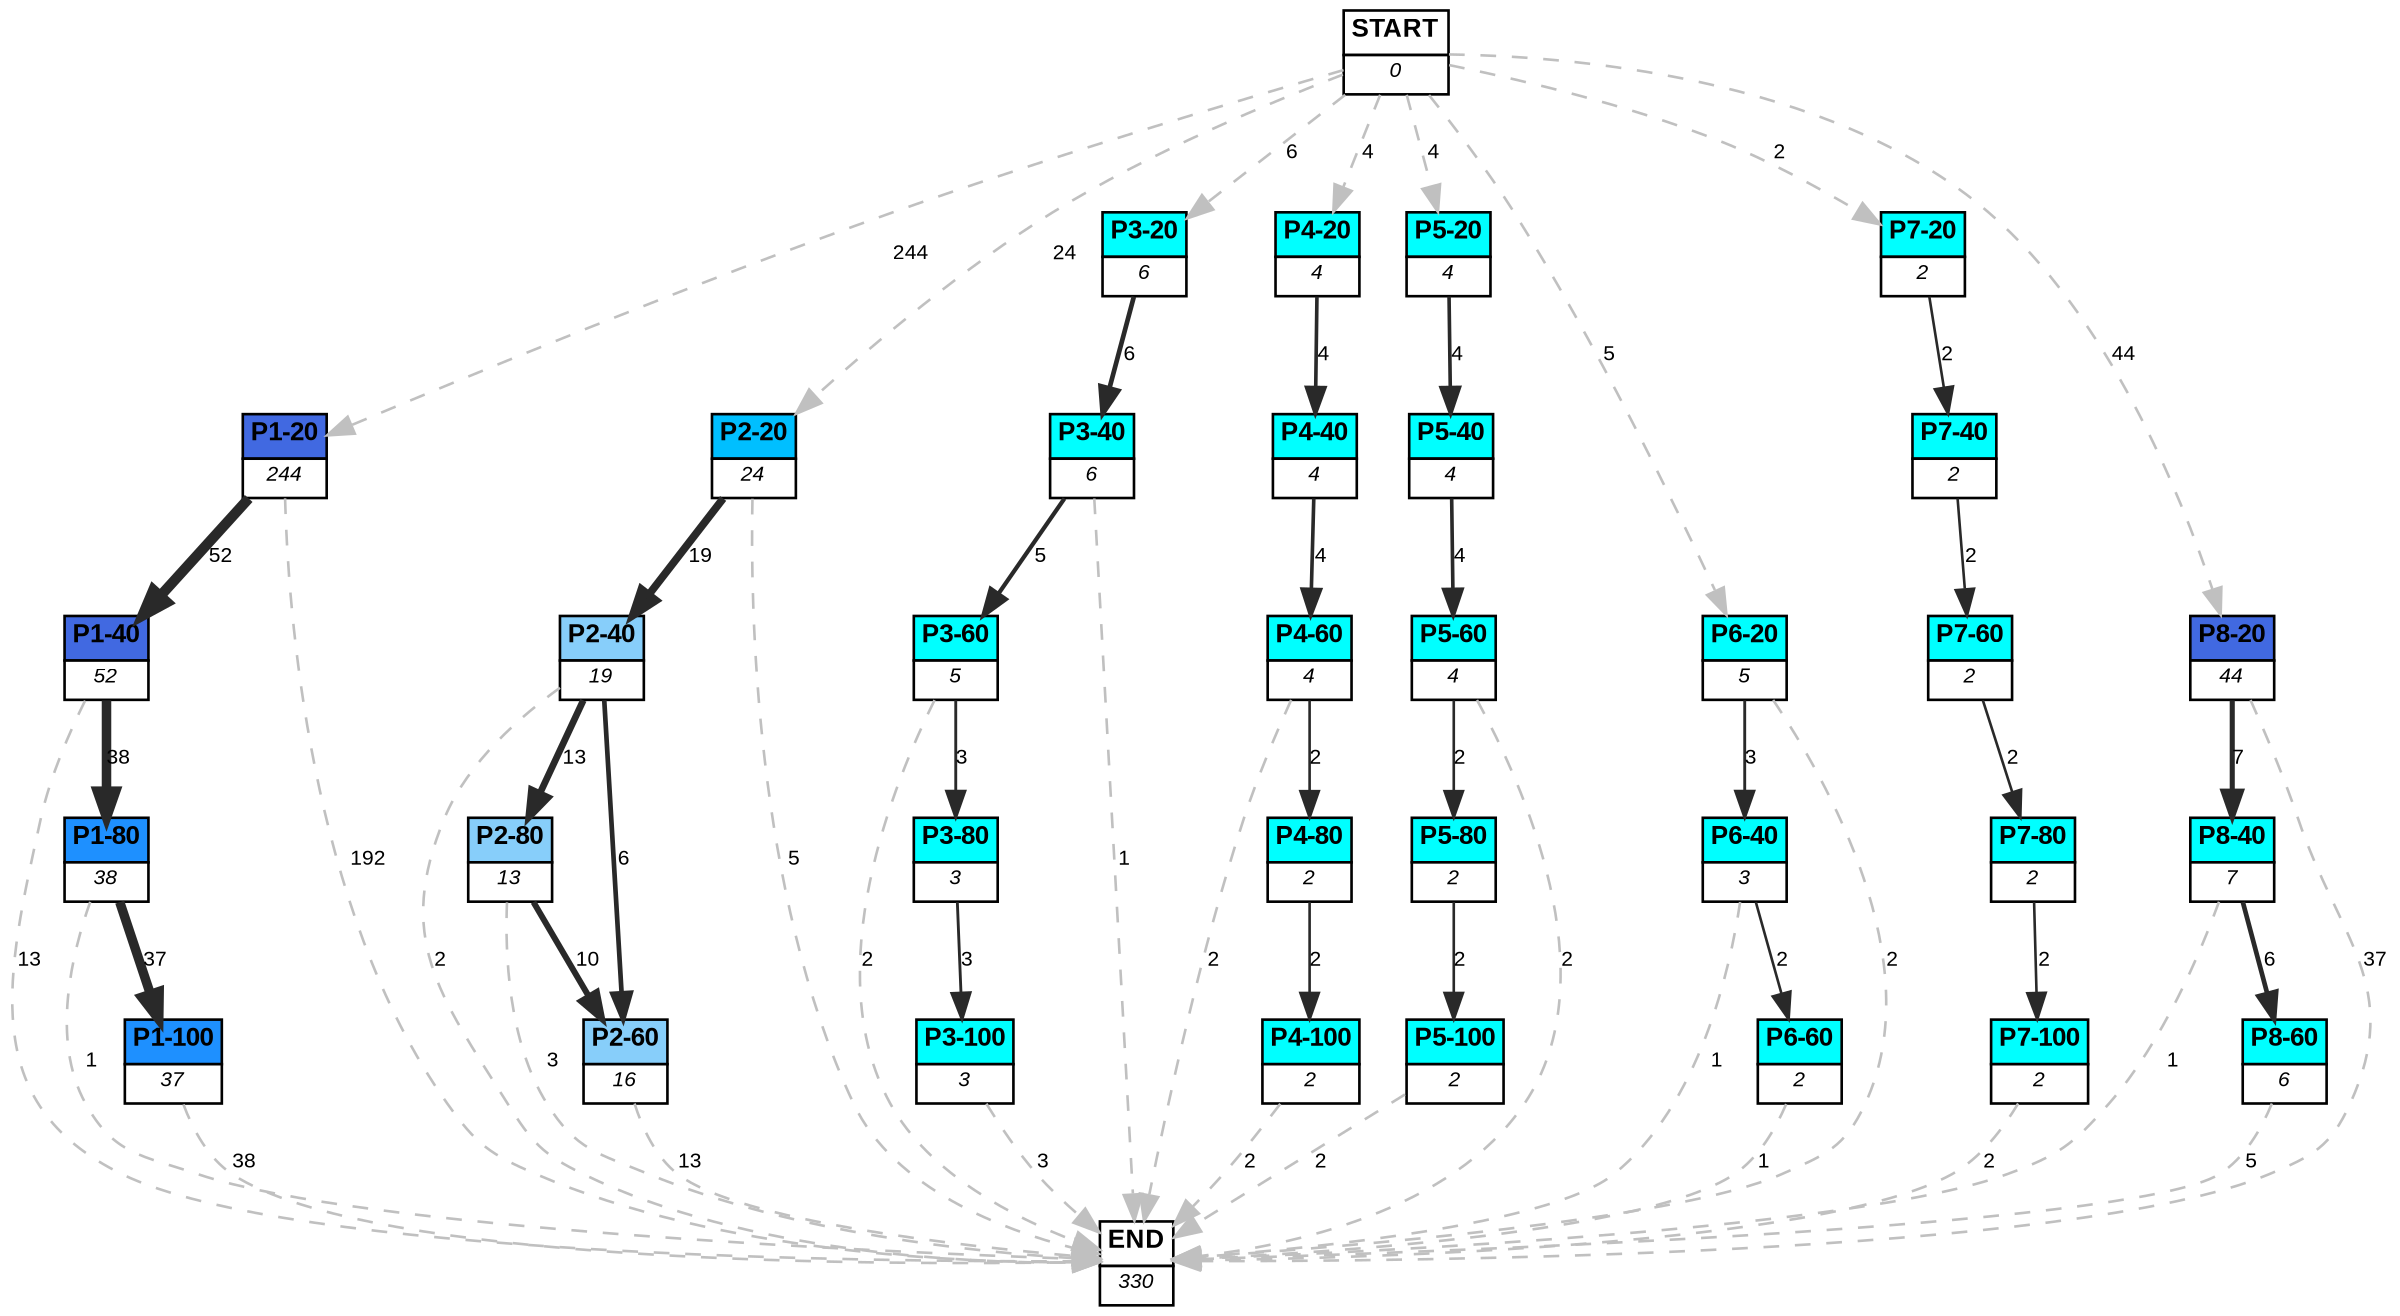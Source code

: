 digraph graphname {
	dpi = 150
	size="16,11!";
	margin = 0;
"P1-20" [shape=plain, label=<<table border="0" cellborder="1" cellspacing="0"><tr><td bgcolor="royalblue"><FONT face="Arial" POINT-SIZE="10"><b>P1-20</b></FONT></td></tr><tr><td bgcolor="white"><FONT face="Arial" POINT-SIZE="8"><i>244</i></FONT></td></tr></table>>]
"P1-40" [shape=plain, label=<<table border="0" cellborder="1" cellspacing="0"><tr><td bgcolor="royalblue"><FONT face="Arial" POINT-SIZE="10"><b>P1-40</b></FONT></td></tr><tr><td bgcolor="white"><FONT face="Arial" POINT-SIZE="8"><i>52</i></FONT></td></tr></table>>]
"P1-80" [shape=plain, label=<<table border="0" cellborder="1" cellspacing="0"><tr><td bgcolor="dodgerblue"><FONT face="Arial" POINT-SIZE="10"><b>P1-80</b></FONT></td></tr><tr><td bgcolor="white"><FONT face="Arial" POINT-SIZE="8"><i>38</i></FONT></td></tr></table>>]
"P1-100" [shape=plain, label=<<table border="0" cellborder="1" cellspacing="0"><tr><td bgcolor="dodgerblue"><FONT face="Arial" POINT-SIZE="10"><b>P1-100</b></FONT></td></tr><tr><td bgcolor="white"><FONT face="Arial" POINT-SIZE="8"><i>37</i></FONT></td></tr></table>>]
"P2-20" [shape=plain, label=<<table border="0" cellborder="1" cellspacing="0"><tr><td bgcolor="deepskyblue"><FONT face="Arial" POINT-SIZE="10"><b>P2-20</b></FONT></td></tr><tr><td bgcolor="white"><FONT face="Arial" POINT-SIZE="8"><i>24</i></FONT></td></tr></table>>]
"P2-40" [shape=plain, label=<<table border="0" cellborder="1" cellspacing="0"><tr><td bgcolor="lightskyblue"><FONT face="Arial" POINT-SIZE="10"><b>P2-40</b></FONT></td></tr><tr><td bgcolor="white"><FONT face="Arial" POINT-SIZE="8"><i>19</i></FONT></td></tr></table>>]
"P2-80" [shape=plain, label=<<table border="0" cellborder="1" cellspacing="0"><tr><td bgcolor="lightskyblue"><FONT face="Arial" POINT-SIZE="10"><b>P2-80</b></FONT></td></tr><tr><td bgcolor="white"><FONT face="Arial" POINT-SIZE="8"><i>13</i></FONT></td></tr></table>>]
"P2-60" [shape=plain, label=<<table border="0" cellborder="1" cellspacing="0"><tr><td bgcolor="lightskyblue"><FONT face="Arial" POINT-SIZE="10"><b>P2-60</b></FONT></td></tr><tr><td bgcolor="white"><FONT face="Arial" POINT-SIZE="8"><i>16</i></FONT></td></tr></table>>]
"P3-20" [shape=plain, label=<<table border="0" cellborder="1" cellspacing="0"><tr><td bgcolor="aqua"><FONT face="Arial" POINT-SIZE="10"><b>P3-20</b></FONT></td></tr><tr><td bgcolor="white"><FONT face="Arial" POINT-SIZE="8"><i>6</i></FONT></td></tr></table>>]
"P3-40" [shape=plain, label=<<table border="0" cellborder="1" cellspacing="0"><tr><td bgcolor="aqua"><FONT face="Arial" POINT-SIZE="10"><b>P3-40</b></FONT></td></tr><tr><td bgcolor="white"><FONT face="Arial" POINT-SIZE="8"><i>6</i></FONT></td></tr></table>>]
"P3-60" [shape=plain, label=<<table border="0" cellborder="1" cellspacing="0"><tr><td bgcolor="aqua"><FONT face="Arial" POINT-SIZE="10"><b>P3-60</b></FONT></td></tr><tr><td bgcolor="white"><FONT face="Arial" POINT-SIZE="8"><i>5</i></FONT></td></tr></table>>]
"P3-80" [shape=plain, label=<<table border="0" cellborder="1" cellspacing="0"><tr><td bgcolor="aqua"><FONT face="Arial" POINT-SIZE="10"><b>P3-80</b></FONT></td></tr><tr><td bgcolor="white"><FONT face="Arial" POINT-SIZE="8"><i>3</i></FONT></td></tr></table>>]
"P3-100" [shape=plain, label=<<table border="0" cellborder="1" cellspacing="0"><tr><td bgcolor="aqua"><FONT face="Arial" POINT-SIZE="10"><b>P3-100</b></FONT></td></tr><tr><td bgcolor="white"><FONT face="Arial" POINT-SIZE="8"><i>3</i></FONT></td></tr></table>>]
"P4-20" [shape=plain, label=<<table border="0" cellborder="1" cellspacing="0"><tr><td bgcolor="aqua"><FONT face="Arial" POINT-SIZE="10"><b>P4-20</b></FONT></td></tr><tr><td bgcolor="white"><FONT face="Arial" POINT-SIZE="8"><i>4</i></FONT></td></tr></table>>]
"P4-40" [shape=plain, label=<<table border="0" cellborder="1" cellspacing="0"><tr><td bgcolor="aqua"><FONT face="Arial" POINT-SIZE="10"><b>P4-40</b></FONT></td></tr><tr><td bgcolor="white"><FONT face="Arial" POINT-SIZE="8"><i>4</i></FONT></td></tr></table>>]
"P4-60" [shape=plain, label=<<table border="0" cellborder="1" cellspacing="0"><tr><td bgcolor="aqua"><FONT face="Arial" POINT-SIZE="10"><b>P4-60</b></FONT></td></tr><tr><td bgcolor="white"><FONT face="Arial" POINT-SIZE="8"><i>4</i></FONT></td></tr></table>>]
"P5-20" [shape=plain, label=<<table border="0" cellborder="1" cellspacing="0"><tr><td bgcolor="aqua"><FONT face="Arial" POINT-SIZE="10"><b>P5-20</b></FONT></td></tr><tr><td bgcolor="white"><FONT face="Arial" POINT-SIZE="8"><i>4</i></FONT></td></tr></table>>]
"P5-40" [shape=plain, label=<<table border="0" cellborder="1" cellspacing="0"><tr><td bgcolor="aqua"><FONT face="Arial" POINT-SIZE="10"><b>P5-40</b></FONT></td></tr><tr><td bgcolor="white"><FONT face="Arial" POINT-SIZE="8"><i>4</i></FONT></td></tr></table>>]
"P5-60" [shape=plain, label=<<table border="0" cellborder="1" cellspacing="0"><tr><td bgcolor="aqua"><FONT face="Arial" POINT-SIZE="10"><b>P5-60</b></FONT></td></tr><tr><td bgcolor="white"><FONT face="Arial" POINT-SIZE="8"><i>4</i></FONT></td></tr></table>>]
"P4-80" [shape=plain, label=<<table border="0" cellborder="1" cellspacing="0"><tr><td bgcolor="aqua"><FONT face="Arial" POINT-SIZE="10"><b>P4-80</b></FONT></td></tr><tr><td bgcolor="white"><FONT face="Arial" POINT-SIZE="8"><i>2</i></FONT></td></tr></table>>]
"P4-100" [shape=plain, label=<<table border="0" cellborder="1" cellspacing="0"><tr><td bgcolor="aqua"><FONT face="Arial" POINT-SIZE="10"><b>P4-100</b></FONT></td></tr><tr><td bgcolor="white"><FONT face="Arial" POINT-SIZE="8"><i>2</i></FONT></td></tr></table>>]
"P5-80" [shape=plain, label=<<table border="0" cellborder="1" cellspacing="0"><tr><td bgcolor="aqua"><FONT face="Arial" POINT-SIZE="10"><b>P5-80</b></FONT></td></tr><tr><td bgcolor="white"><FONT face="Arial" POINT-SIZE="8"><i>2</i></FONT></td></tr></table>>]
"P5-100" [shape=plain, label=<<table border="0" cellborder="1" cellspacing="0"><tr><td bgcolor="aqua"><FONT face="Arial" POINT-SIZE="10"><b>P5-100</b></FONT></td></tr><tr><td bgcolor="white"><FONT face="Arial" POINT-SIZE="8"><i>2</i></FONT></td></tr></table>>]
"P6-20" [shape=plain, label=<<table border="0" cellborder="1" cellspacing="0"><tr><td bgcolor="aqua"><FONT face="Arial" POINT-SIZE="10"><b>P6-20</b></FONT></td></tr><tr><td bgcolor="white"><FONT face="Arial" POINT-SIZE="8"><i>5</i></FONT></td></tr></table>>]
"P6-40" [shape=plain, label=<<table border="0" cellborder="1" cellspacing="0"><tr><td bgcolor="aqua"><FONT face="Arial" POINT-SIZE="10"><b>P6-40</b></FONT></td></tr><tr><td bgcolor="white"><FONT face="Arial" POINT-SIZE="8"><i>3</i></FONT></td></tr></table>>]
"P6-60" [shape=plain, label=<<table border="0" cellborder="1" cellspacing="0"><tr><td bgcolor="aqua"><FONT face="Arial" POINT-SIZE="10"><b>P6-60</b></FONT></td></tr><tr><td bgcolor="white"><FONT face="Arial" POINT-SIZE="8"><i>2</i></FONT></td></tr></table>>]
"P7-20" [shape=plain, label=<<table border="0" cellborder="1" cellspacing="0"><tr><td bgcolor="aqua"><FONT face="Arial" POINT-SIZE="10"><b>P7-20</b></FONT></td></tr><tr><td bgcolor="white"><FONT face="Arial" POINT-SIZE="8"><i>2</i></FONT></td></tr></table>>]
"P7-40" [shape=plain, label=<<table border="0" cellborder="1" cellspacing="0"><tr><td bgcolor="aqua"><FONT face="Arial" POINT-SIZE="10"><b>P7-40</b></FONT></td></tr><tr><td bgcolor="white"><FONT face="Arial" POINT-SIZE="8"><i>2</i></FONT></td></tr></table>>]
"P7-60" [shape=plain, label=<<table border="0" cellborder="1" cellspacing="0"><tr><td bgcolor="aqua"><FONT face="Arial" POINT-SIZE="10"><b>P7-60</b></FONT></td></tr><tr><td bgcolor="white"><FONT face="Arial" POINT-SIZE="8"><i>2</i></FONT></td></tr></table>>]
"P7-80" [shape=plain, label=<<table border="0" cellborder="1" cellspacing="0"><tr><td bgcolor="aqua"><FONT face="Arial" POINT-SIZE="10"><b>P7-80</b></FONT></td></tr><tr><td bgcolor="white"><FONT face="Arial" POINT-SIZE="8"><i>2</i></FONT></td></tr></table>>]
"P7-100" [shape=plain, label=<<table border="0" cellborder="1" cellspacing="0"><tr><td bgcolor="aqua"><FONT face="Arial" POINT-SIZE="10"><b>P7-100</b></FONT></td></tr><tr><td bgcolor="white"><FONT face="Arial" POINT-SIZE="8"><i>2</i></FONT></td></tr></table>>]
"P8-20" [shape=plain, label=<<table border="0" cellborder="1" cellspacing="0"><tr><td bgcolor="royalblue"><FONT face="Arial" POINT-SIZE="10"><b>P8-20</b></FONT></td></tr><tr><td bgcolor="white"><FONT face="Arial" POINT-SIZE="8"><i>44</i></FONT></td></tr></table>>]
"P8-40" [shape=plain, label=<<table border="0" cellborder="1" cellspacing="0"><tr><td bgcolor="aqua"><FONT face="Arial" POINT-SIZE="10"><b>P8-40</b></FONT></td></tr><tr><td bgcolor="white"><FONT face="Arial" POINT-SIZE="8"><i>7</i></FONT></td></tr></table>>]
"P8-60" [shape=plain, label=<<table border="0" cellborder="1" cellspacing="0"><tr><td bgcolor="aqua"><FONT face="Arial" POINT-SIZE="10"><b>P8-60</b></FONT></td></tr><tr><td bgcolor="white"><FONT face="Arial" POINT-SIZE="8"><i>6</i></FONT></td></tr></table>>]
"START" [shape=plain, label=<<table border="0" cellborder="1" cellspacing="0"><tr><td bgcolor="white"><FONT face="Arial" POINT-SIZE="10"><b>START</b></FONT></td></tr><tr><td bgcolor="white"><FONT face="Arial" POINT-SIZE="8"><i>0</i></FONT></td></tr></table>>]
"END" [shape=plain, label=<<table border="0" cellborder="1" cellspacing="0"><tr><td bgcolor="white"><FONT face="Arial" POINT-SIZE="10"><b>END</b></FONT></td></tr><tr><td bgcolor="white"><FONT face="Arial" POINT-SIZE="8"><i>330</i></FONT></td></tr></table>>]
"P1-20" -> "P1-40" [ color=grey16 penwidth = "3.9512437185814275"label ="52" labelfloat=false fontname="Arial" fontsize=8]
"P1-20" -> "END" [ style = dashed color=grey label ="192" labelfloat=false fontname="Arial" fontsize=8]
"P1-40" -> "P1-80" [ color=grey16 penwidth = "3.6375861597263857"label ="38" labelfloat=false fontname="Arial" fontsize=8]
"P1-40" -> "END" [ style = dashed color=grey label ="13" labelfloat=false fontname="Arial" fontsize=8]
"P1-80" -> "P1-100" [ color=grey16 penwidth = "3.6109179126442243"label ="37" labelfloat=false fontname="Arial" fontsize=8]
"P1-80" -> "END" [ style = dashed color=grey label ="1" labelfloat=false fontname="Arial" fontsize=8]
"P1-100" -> "END" [ style = dashed color=grey label ="38" labelfloat=false fontname="Arial" fontsize=8]
"P2-20" -> "P2-40" [ color=grey16 penwidth = "2.9444389791664403"label ="19" labelfloat=false fontname="Arial" fontsize=8]
"P2-20" -> "END" [ style = dashed color=grey label ="5" labelfloat=false fontname="Arial" fontsize=8]
"P2-40" -> "P2-80" [ color=grey16 penwidth = "2.5649493574615367"label ="13" labelfloat=false fontname="Arial" fontsize=8]
"P2-40" -> "P2-60" [ color=grey16 penwidth = "1.791759469228055"label ="6" labelfloat=false fontname="Arial" fontsize=8]
"P2-40" -> "END" [ style = dashed color=grey label ="2" labelfloat=false fontname="Arial" fontsize=8]
"P2-80" -> "P2-60" [ color=grey16 penwidth = "2.302585092994046"label ="10" labelfloat=false fontname="Arial" fontsize=8]
"P2-80" -> "END" [ style = dashed color=grey label ="3" labelfloat=false fontname="Arial" fontsize=8]
"P2-60" -> "END" [ style = dashed color=grey label ="13" labelfloat=false fontname="Arial" fontsize=8]
"P3-20" -> "P3-40" [ color=grey16 penwidth = "1.791759469228055"label ="6" labelfloat=false fontname="Arial" fontsize=8]
"P3-40" -> "P3-60" [ color=grey16 penwidth = "1.6094379124341003"label ="5" labelfloat=false fontname="Arial" fontsize=8]
"P3-40" -> "END" [ style = dashed color=grey label ="1" labelfloat=false fontname="Arial" fontsize=8]
"P3-60" -> "P3-80" [ color=grey16 penwidth = "1.0986122886681098"label ="3" labelfloat=false fontname="Arial" fontsize=8]
"P3-60" -> "END" [ style = dashed color=grey label ="2" labelfloat=false fontname="Arial" fontsize=8]
"P3-80" -> "P3-100" [ color=grey16 penwidth = "1.0986122886681098"label ="3" labelfloat=false fontname="Arial" fontsize=8]
"P3-100" -> "END" [ style = dashed color=grey label ="3" labelfloat=false fontname="Arial" fontsize=8]
"P4-20" -> "P4-40" [ color=grey16 penwidth = "1.3862943611198906"label ="4" labelfloat=false fontname="Arial" fontsize=8]
"P4-40" -> "P4-60" [ color=grey16 penwidth = "1.3862943611198906"label ="4" labelfloat=false fontname="Arial" fontsize=8]
"P4-60" -> "P4-80" [ color=grey16 penwidth = "1"label ="2" labelfloat=false fontname="Arial" fontsize=8]
"P4-60" -> "END" [ style = dashed color=grey label ="2" labelfloat=false fontname="Arial" fontsize=8]
"P5-20" -> "P5-40" [ color=grey16 penwidth = "1.3862943611198906"label ="4" labelfloat=false fontname="Arial" fontsize=8]
"P5-40" -> "P5-60" [ color=grey16 penwidth = "1.3862943611198906"label ="4" labelfloat=false fontname="Arial" fontsize=8]
"P5-60" -> "P5-80" [ color=grey16 penwidth = "1"label ="2" labelfloat=false fontname="Arial" fontsize=8]
"P5-60" -> "END" [ style = dashed color=grey label ="2" labelfloat=false fontname="Arial" fontsize=8]
"P4-80" -> "P4-100" [ color=grey16 penwidth = "1"label ="2" labelfloat=false fontname="Arial" fontsize=8]
"P4-100" -> "END" [ style = dashed color=grey label ="2" labelfloat=false fontname="Arial" fontsize=8]
"P5-80" -> "P5-100" [ color=grey16 penwidth = "1"label ="2" labelfloat=false fontname="Arial" fontsize=8]
"P5-100" -> "END" [ style = dashed color=grey label ="2" labelfloat=false fontname="Arial" fontsize=8]
"P6-20" -> "P6-40" [ color=grey16 penwidth = "1.0986122886681098"label ="3" labelfloat=false fontname="Arial" fontsize=8]
"P6-20" -> "END" [ style = dashed color=grey label ="2" labelfloat=false fontname="Arial" fontsize=8]
"P6-40" -> "P6-60" [ color=grey16 penwidth = "1"label ="2" labelfloat=false fontname="Arial" fontsize=8]
"P6-40" -> "END" [ style = dashed color=grey label ="1" labelfloat=false fontname="Arial" fontsize=8]
"P6-60" -> "END" [ style = dashed color=grey label ="1" labelfloat=false fontname="Arial" fontsize=8]
"P7-20" -> "P7-40" [ color=grey16 penwidth = "1"label ="2" labelfloat=false fontname="Arial" fontsize=8]
"P7-40" -> "P7-60" [ color=grey16 penwidth = "1"label ="2" labelfloat=false fontname="Arial" fontsize=8]
"P7-60" -> "P7-80" [ color=grey16 penwidth = "1"label ="2" labelfloat=false fontname="Arial" fontsize=8]
"P7-80" -> "P7-100" [ color=grey16 penwidth = "1"label ="2" labelfloat=false fontname="Arial" fontsize=8]
"P7-100" -> "END" [ style = dashed color=grey label ="2" labelfloat=false fontname="Arial" fontsize=8]
"P8-20" -> "P8-40" [ color=grey16 penwidth = "1.9459101490553132"label ="7" labelfloat=false fontname="Arial" fontsize=8]
"P8-20" -> "END" [ style = dashed color=grey label ="37" labelfloat=false fontname="Arial" fontsize=8]
"P8-40" -> "P8-60" [ color=grey16 penwidth = "1.791759469228055"label ="6" labelfloat=false fontname="Arial" fontsize=8]
"P8-40" -> "END" [ style = dashed color=grey label ="1" labelfloat=false fontname="Arial" fontsize=8]
"P8-60" -> "END" [ style = dashed color=grey label ="5" labelfloat=false fontname="Arial" fontsize=8]
"START" -> "P1-20" [ style = dashed color=grey label ="244" labelfloat=false fontname="Arial" fontsize=8]
"START" -> "P2-20" [ style = dashed color=grey label ="24" labelfloat=false fontname="Arial" fontsize=8]
"START" -> "P3-20" [ style = dashed color=grey label ="6" labelfloat=false fontname="Arial" fontsize=8]
"START" -> "P4-20" [ style = dashed color=grey label ="4" labelfloat=false fontname="Arial" fontsize=8]
"START" -> "P5-20" [ style = dashed color=grey label ="4" labelfloat=false fontname="Arial" fontsize=8]
"START" -> "P6-20" [ style = dashed color=grey label ="5" labelfloat=false fontname="Arial" fontsize=8]
"START" -> "P7-20" [ style = dashed color=grey label ="2" labelfloat=false fontname="Arial" fontsize=8]
"START" -> "P8-20" [ style = dashed color=grey label ="44" labelfloat=false fontname="Arial" fontsize=8]
}